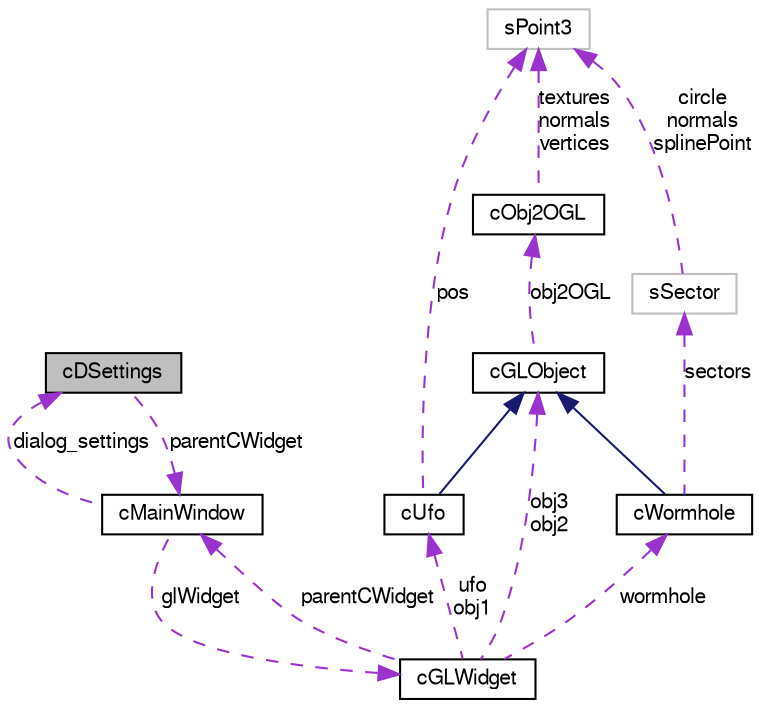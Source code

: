 digraph G
{
  edge [fontname="FreeSans",fontsize="10",labelfontname="FreeSans",labelfontsize="10"];
  node [fontname="FreeSans",fontsize="10",shape=record];
  Node1 [label="cDSettings",height=0.2,width=0.4,color="black", fillcolor="grey75", style="filled" fontcolor="black"];
  Node2 -> Node1 [dir=back,color="darkorchid3",fontsize="10",style="dashed",label="parentCWidget",fontname="FreeSans"];
  Node2 [label="cMainWindow",height=0.2,width=0.4,color="black", fillcolor="white", style="filled",URL="$classc_main_window.html",tooltip="Base window contains opengl widget and GUI."];
  Node3 -> Node2 [dir=back,color="darkorchid3",fontsize="10",style="dashed",label="glWidget",fontname="FreeSans"];
  Node3 [label="cGLWidget",height=0.2,width=0.4,color="black", fillcolor="white", style="filled",URL="$classc_g_l_widget.html",tooltip="OpenGL widget, heart of the application. Calculations, painting, etc."];
  Node4 -> Node3 [dir=back,color="darkorchid3",fontsize="10",style="dashed",label="obj3\nobj2",fontname="FreeSans"];
  Node4 [label="cGLObject",height=0.2,width=0.4,color="black", fillcolor="white", style="filled",URL="$classc_g_l_object.html",tooltip="Basic model for every openGL object in scene (wormhole, ufo, etc.)."];
  Node5 -> Node4 [dir=back,color="darkorchid3",fontsize="10",style="dashed",label="obj2OGL",fontname="FreeSans"];
  Node5 [label="cObj2OGL",height=0.2,width=0.4,color="black", fillcolor="white", style="filled",URL="$classc_obj2_o_g_l.html",tooltip="Obj file parser."];
  Node6 -> Node5 [dir=back,color="darkorchid3",fontsize="10",style="dashed",label="textures\nnormals\nvertices",fontname="FreeSans"];
  Node6 [label="sPoint3",height=0.2,width=0.4,color="grey75", fillcolor="white", style="filled"];
  Node7 -> Node3 [dir=back,color="darkorchid3",fontsize="10",style="dashed",label="ufo\nobj1",fontname="FreeSans"];
  Node7 [label="cUfo",height=0.2,width=0.4,color="black", fillcolor="white", style="filled",URL="$classc_ufo.html",tooltip="Unidentified Flying Object."];
  Node4 -> Node7 [dir=back,color="midnightblue",fontsize="10",style="solid",fontname="FreeSans"];
  Node6 -> Node7 [dir=back,color="darkorchid3",fontsize="10",style="dashed",label="pos",fontname="FreeSans"];
  Node2 -> Node3 [dir=back,color="darkorchid3",fontsize="10",style="dashed",label="parentCWidget",fontname="FreeSans"];
  Node8 -> Node3 [dir=back,color="darkorchid3",fontsize="10",style="dashed",label="wormhole",fontname="FreeSans"];
  Node8 [label="cWormhole",height=0.2,width=0.4,color="black", fillcolor="white", style="filled",URL="$classc_wormhole.html",tooltip="Unpredictably curved &quot;tube&quot;. Object of high importance in application."];
  Node4 -> Node8 [dir=back,color="midnightblue",fontsize="10",style="solid",fontname="FreeSans"];
  Node9 -> Node8 [dir=back,color="darkorchid3",fontsize="10",style="dashed",label="sectors",fontname="FreeSans"];
  Node9 [label="sSector",height=0.2,width=0.4,color="grey75", fillcolor="white", style="filled"];
  Node6 -> Node9 [dir=back,color="darkorchid3",fontsize="10",style="dashed",label="circle\nnormals\nsplinePoint",fontname="FreeSans"];
  Node1 -> Node2 [dir=back,color="darkorchid3",fontsize="10",style="dashed",label="dialog_settings",fontname="FreeSans"];
}
